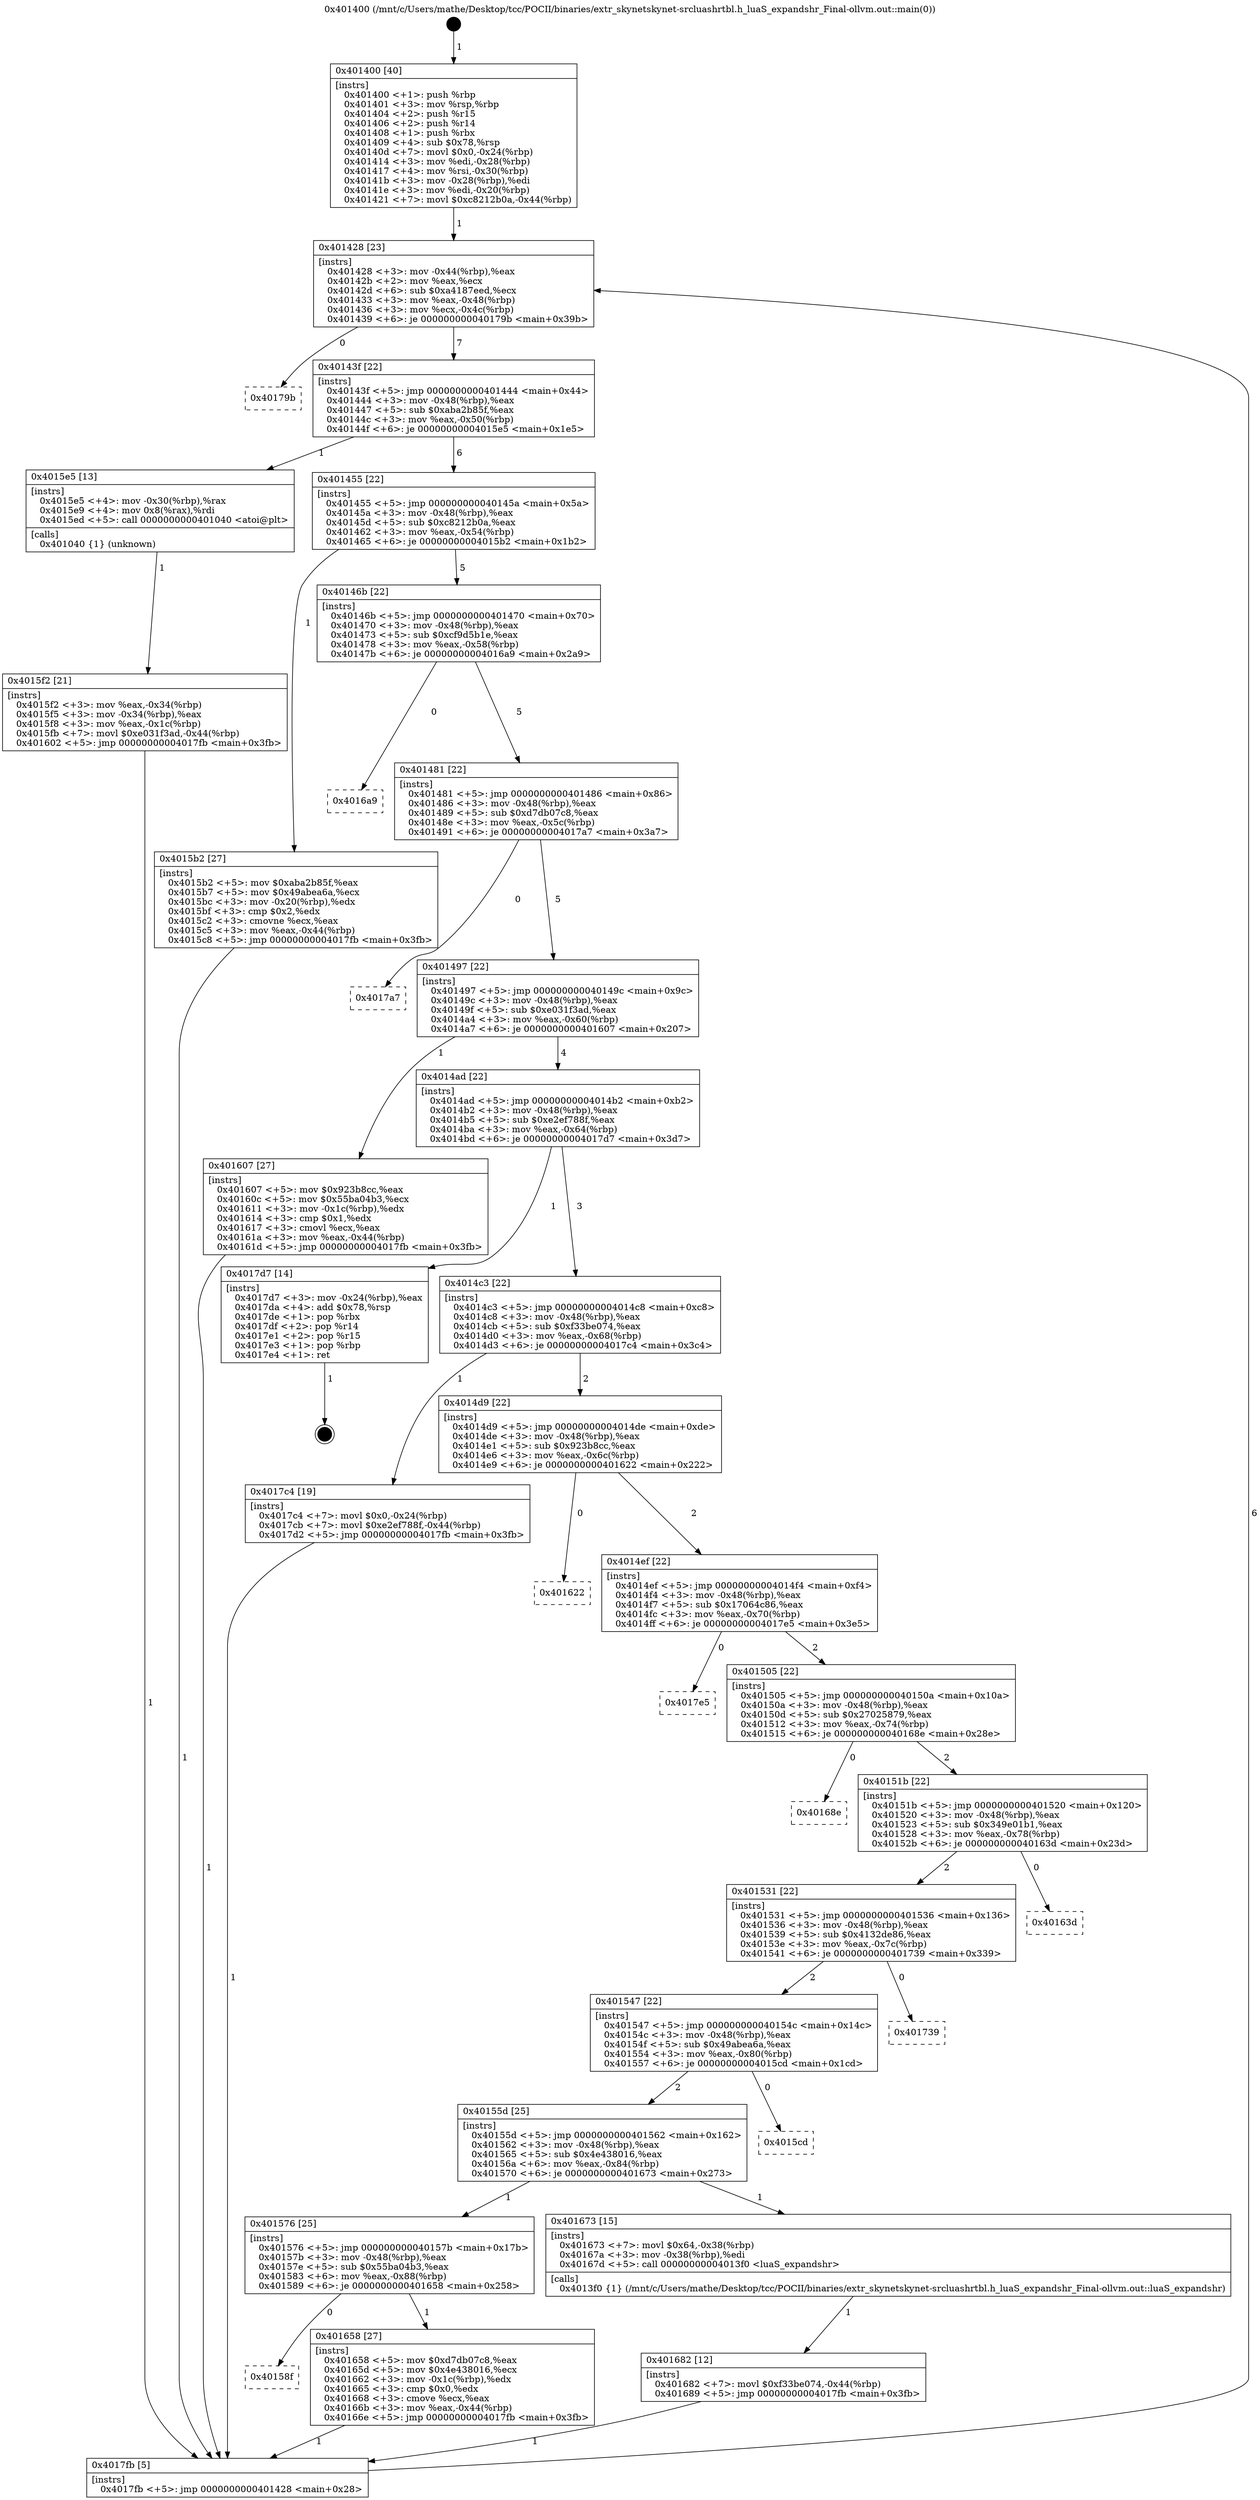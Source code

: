 digraph "0x401400" {
  label = "0x401400 (/mnt/c/Users/mathe/Desktop/tcc/POCII/binaries/extr_skynetskynet-srcluashrtbl.h_luaS_expandshr_Final-ollvm.out::main(0))"
  labelloc = "t"
  node[shape=record]

  Entry [label="",width=0.3,height=0.3,shape=circle,fillcolor=black,style=filled]
  "0x401428" [label="{
     0x401428 [23]\l
     | [instrs]\l
     &nbsp;&nbsp;0x401428 \<+3\>: mov -0x44(%rbp),%eax\l
     &nbsp;&nbsp;0x40142b \<+2\>: mov %eax,%ecx\l
     &nbsp;&nbsp;0x40142d \<+6\>: sub $0xa4187eed,%ecx\l
     &nbsp;&nbsp;0x401433 \<+3\>: mov %eax,-0x48(%rbp)\l
     &nbsp;&nbsp;0x401436 \<+3\>: mov %ecx,-0x4c(%rbp)\l
     &nbsp;&nbsp;0x401439 \<+6\>: je 000000000040179b \<main+0x39b\>\l
  }"]
  "0x40179b" [label="{
     0x40179b\l
  }", style=dashed]
  "0x40143f" [label="{
     0x40143f [22]\l
     | [instrs]\l
     &nbsp;&nbsp;0x40143f \<+5\>: jmp 0000000000401444 \<main+0x44\>\l
     &nbsp;&nbsp;0x401444 \<+3\>: mov -0x48(%rbp),%eax\l
     &nbsp;&nbsp;0x401447 \<+5\>: sub $0xaba2b85f,%eax\l
     &nbsp;&nbsp;0x40144c \<+3\>: mov %eax,-0x50(%rbp)\l
     &nbsp;&nbsp;0x40144f \<+6\>: je 00000000004015e5 \<main+0x1e5\>\l
  }"]
  Exit [label="",width=0.3,height=0.3,shape=circle,fillcolor=black,style=filled,peripheries=2]
  "0x4015e5" [label="{
     0x4015e5 [13]\l
     | [instrs]\l
     &nbsp;&nbsp;0x4015e5 \<+4\>: mov -0x30(%rbp),%rax\l
     &nbsp;&nbsp;0x4015e9 \<+4\>: mov 0x8(%rax),%rdi\l
     &nbsp;&nbsp;0x4015ed \<+5\>: call 0000000000401040 \<atoi@plt\>\l
     | [calls]\l
     &nbsp;&nbsp;0x401040 \{1\} (unknown)\l
  }"]
  "0x401455" [label="{
     0x401455 [22]\l
     | [instrs]\l
     &nbsp;&nbsp;0x401455 \<+5\>: jmp 000000000040145a \<main+0x5a\>\l
     &nbsp;&nbsp;0x40145a \<+3\>: mov -0x48(%rbp),%eax\l
     &nbsp;&nbsp;0x40145d \<+5\>: sub $0xc8212b0a,%eax\l
     &nbsp;&nbsp;0x401462 \<+3\>: mov %eax,-0x54(%rbp)\l
     &nbsp;&nbsp;0x401465 \<+6\>: je 00000000004015b2 \<main+0x1b2\>\l
  }"]
  "0x401682" [label="{
     0x401682 [12]\l
     | [instrs]\l
     &nbsp;&nbsp;0x401682 \<+7\>: movl $0xf33be074,-0x44(%rbp)\l
     &nbsp;&nbsp;0x401689 \<+5\>: jmp 00000000004017fb \<main+0x3fb\>\l
  }"]
  "0x4015b2" [label="{
     0x4015b2 [27]\l
     | [instrs]\l
     &nbsp;&nbsp;0x4015b2 \<+5\>: mov $0xaba2b85f,%eax\l
     &nbsp;&nbsp;0x4015b7 \<+5\>: mov $0x49abea6a,%ecx\l
     &nbsp;&nbsp;0x4015bc \<+3\>: mov -0x20(%rbp),%edx\l
     &nbsp;&nbsp;0x4015bf \<+3\>: cmp $0x2,%edx\l
     &nbsp;&nbsp;0x4015c2 \<+3\>: cmovne %ecx,%eax\l
     &nbsp;&nbsp;0x4015c5 \<+3\>: mov %eax,-0x44(%rbp)\l
     &nbsp;&nbsp;0x4015c8 \<+5\>: jmp 00000000004017fb \<main+0x3fb\>\l
  }"]
  "0x40146b" [label="{
     0x40146b [22]\l
     | [instrs]\l
     &nbsp;&nbsp;0x40146b \<+5\>: jmp 0000000000401470 \<main+0x70\>\l
     &nbsp;&nbsp;0x401470 \<+3\>: mov -0x48(%rbp),%eax\l
     &nbsp;&nbsp;0x401473 \<+5\>: sub $0xcf9d5b1e,%eax\l
     &nbsp;&nbsp;0x401478 \<+3\>: mov %eax,-0x58(%rbp)\l
     &nbsp;&nbsp;0x40147b \<+6\>: je 00000000004016a9 \<main+0x2a9\>\l
  }"]
  "0x4017fb" [label="{
     0x4017fb [5]\l
     | [instrs]\l
     &nbsp;&nbsp;0x4017fb \<+5\>: jmp 0000000000401428 \<main+0x28\>\l
  }"]
  "0x401400" [label="{
     0x401400 [40]\l
     | [instrs]\l
     &nbsp;&nbsp;0x401400 \<+1\>: push %rbp\l
     &nbsp;&nbsp;0x401401 \<+3\>: mov %rsp,%rbp\l
     &nbsp;&nbsp;0x401404 \<+2\>: push %r15\l
     &nbsp;&nbsp;0x401406 \<+2\>: push %r14\l
     &nbsp;&nbsp;0x401408 \<+1\>: push %rbx\l
     &nbsp;&nbsp;0x401409 \<+4\>: sub $0x78,%rsp\l
     &nbsp;&nbsp;0x40140d \<+7\>: movl $0x0,-0x24(%rbp)\l
     &nbsp;&nbsp;0x401414 \<+3\>: mov %edi,-0x28(%rbp)\l
     &nbsp;&nbsp;0x401417 \<+4\>: mov %rsi,-0x30(%rbp)\l
     &nbsp;&nbsp;0x40141b \<+3\>: mov -0x28(%rbp),%edi\l
     &nbsp;&nbsp;0x40141e \<+3\>: mov %edi,-0x20(%rbp)\l
     &nbsp;&nbsp;0x401421 \<+7\>: movl $0xc8212b0a,-0x44(%rbp)\l
  }"]
  "0x4015f2" [label="{
     0x4015f2 [21]\l
     | [instrs]\l
     &nbsp;&nbsp;0x4015f2 \<+3\>: mov %eax,-0x34(%rbp)\l
     &nbsp;&nbsp;0x4015f5 \<+3\>: mov -0x34(%rbp),%eax\l
     &nbsp;&nbsp;0x4015f8 \<+3\>: mov %eax,-0x1c(%rbp)\l
     &nbsp;&nbsp;0x4015fb \<+7\>: movl $0xe031f3ad,-0x44(%rbp)\l
     &nbsp;&nbsp;0x401602 \<+5\>: jmp 00000000004017fb \<main+0x3fb\>\l
  }"]
  "0x40158f" [label="{
     0x40158f\l
  }", style=dashed]
  "0x4016a9" [label="{
     0x4016a9\l
  }", style=dashed]
  "0x401481" [label="{
     0x401481 [22]\l
     | [instrs]\l
     &nbsp;&nbsp;0x401481 \<+5\>: jmp 0000000000401486 \<main+0x86\>\l
     &nbsp;&nbsp;0x401486 \<+3\>: mov -0x48(%rbp),%eax\l
     &nbsp;&nbsp;0x401489 \<+5\>: sub $0xd7db07c8,%eax\l
     &nbsp;&nbsp;0x40148e \<+3\>: mov %eax,-0x5c(%rbp)\l
     &nbsp;&nbsp;0x401491 \<+6\>: je 00000000004017a7 \<main+0x3a7\>\l
  }"]
  "0x401658" [label="{
     0x401658 [27]\l
     | [instrs]\l
     &nbsp;&nbsp;0x401658 \<+5\>: mov $0xd7db07c8,%eax\l
     &nbsp;&nbsp;0x40165d \<+5\>: mov $0x4e438016,%ecx\l
     &nbsp;&nbsp;0x401662 \<+3\>: mov -0x1c(%rbp),%edx\l
     &nbsp;&nbsp;0x401665 \<+3\>: cmp $0x0,%edx\l
     &nbsp;&nbsp;0x401668 \<+3\>: cmove %ecx,%eax\l
     &nbsp;&nbsp;0x40166b \<+3\>: mov %eax,-0x44(%rbp)\l
     &nbsp;&nbsp;0x40166e \<+5\>: jmp 00000000004017fb \<main+0x3fb\>\l
  }"]
  "0x4017a7" [label="{
     0x4017a7\l
  }", style=dashed]
  "0x401497" [label="{
     0x401497 [22]\l
     | [instrs]\l
     &nbsp;&nbsp;0x401497 \<+5\>: jmp 000000000040149c \<main+0x9c\>\l
     &nbsp;&nbsp;0x40149c \<+3\>: mov -0x48(%rbp),%eax\l
     &nbsp;&nbsp;0x40149f \<+5\>: sub $0xe031f3ad,%eax\l
     &nbsp;&nbsp;0x4014a4 \<+3\>: mov %eax,-0x60(%rbp)\l
     &nbsp;&nbsp;0x4014a7 \<+6\>: je 0000000000401607 \<main+0x207\>\l
  }"]
  "0x401576" [label="{
     0x401576 [25]\l
     | [instrs]\l
     &nbsp;&nbsp;0x401576 \<+5\>: jmp 000000000040157b \<main+0x17b\>\l
     &nbsp;&nbsp;0x40157b \<+3\>: mov -0x48(%rbp),%eax\l
     &nbsp;&nbsp;0x40157e \<+5\>: sub $0x55ba04b3,%eax\l
     &nbsp;&nbsp;0x401583 \<+6\>: mov %eax,-0x88(%rbp)\l
     &nbsp;&nbsp;0x401589 \<+6\>: je 0000000000401658 \<main+0x258\>\l
  }"]
  "0x401607" [label="{
     0x401607 [27]\l
     | [instrs]\l
     &nbsp;&nbsp;0x401607 \<+5\>: mov $0x923b8cc,%eax\l
     &nbsp;&nbsp;0x40160c \<+5\>: mov $0x55ba04b3,%ecx\l
     &nbsp;&nbsp;0x401611 \<+3\>: mov -0x1c(%rbp),%edx\l
     &nbsp;&nbsp;0x401614 \<+3\>: cmp $0x1,%edx\l
     &nbsp;&nbsp;0x401617 \<+3\>: cmovl %ecx,%eax\l
     &nbsp;&nbsp;0x40161a \<+3\>: mov %eax,-0x44(%rbp)\l
     &nbsp;&nbsp;0x40161d \<+5\>: jmp 00000000004017fb \<main+0x3fb\>\l
  }"]
  "0x4014ad" [label="{
     0x4014ad [22]\l
     | [instrs]\l
     &nbsp;&nbsp;0x4014ad \<+5\>: jmp 00000000004014b2 \<main+0xb2\>\l
     &nbsp;&nbsp;0x4014b2 \<+3\>: mov -0x48(%rbp),%eax\l
     &nbsp;&nbsp;0x4014b5 \<+5\>: sub $0xe2ef788f,%eax\l
     &nbsp;&nbsp;0x4014ba \<+3\>: mov %eax,-0x64(%rbp)\l
     &nbsp;&nbsp;0x4014bd \<+6\>: je 00000000004017d7 \<main+0x3d7\>\l
  }"]
  "0x401673" [label="{
     0x401673 [15]\l
     | [instrs]\l
     &nbsp;&nbsp;0x401673 \<+7\>: movl $0x64,-0x38(%rbp)\l
     &nbsp;&nbsp;0x40167a \<+3\>: mov -0x38(%rbp),%edi\l
     &nbsp;&nbsp;0x40167d \<+5\>: call 00000000004013f0 \<luaS_expandshr\>\l
     | [calls]\l
     &nbsp;&nbsp;0x4013f0 \{1\} (/mnt/c/Users/mathe/Desktop/tcc/POCII/binaries/extr_skynetskynet-srcluashrtbl.h_luaS_expandshr_Final-ollvm.out::luaS_expandshr)\l
  }"]
  "0x4017d7" [label="{
     0x4017d7 [14]\l
     | [instrs]\l
     &nbsp;&nbsp;0x4017d7 \<+3\>: mov -0x24(%rbp),%eax\l
     &nbsp;&nbsp;0x4017da \<+4\>: add $0x78,%rsp\l
     &nbsp;&nbsp;0x4017de \<+1\>: pop %rbx\l
     &nbsp;&nbsp;0x4017df \<+2\>: pop %r14\l
     &nbsp;&nbsp;0x4017e1 \<+2\>: pop %r15\l
     &nbsp;&nbsp;0x4017e3 \<+1\>: pop %rbp\l
     &nbsp;&nbsp;0x4017e4 \<+1\>: ret\l
  }"]
  "0x4014c3" [label="{
     0x4014c3 [22]\l
     | [instrs]\l
     &nbsp;&nbsp;0x4014c3 \<+5\>: jmp 00000000004014c8 \<main+0xc8\>\l
     &nbsp;&nbsp;0x4014c8 \<+3\>: mov -0x48(%rbp),%eax\l
     &nbsp;&nbsp;0x4014cb \<+5\>: sub $0xf33be074,%eax\l
     &nbsp;&nbsp;0x4014d0 \<+3\>: mov %eax,-0x68(%rbp)\l
     &nbsp;&nbsp;0x4014d3 \<+6\>: je 00000000004017c4 \<main+0x3c4\>\l
  }"]
  "0x40155d" [label="{
     0x40155d [25]\l
     | [instrs]\l
     &nbsp;&nbsp;0x40155d \<+5\>: jmp 0000000000401562 \<main+0x162\>\l
     &nbsp;&nbsp;0x401562 \<+3\>: mov -0x48(%rbp),%eax\l
     &nbsp;&nbsp;0x401565 \<+5\>: sub $0x4e438016,%eax\l
     &nbsp;&nbsp;0x40156a \<+6\>: mov %eax,-0x84(%rbp)\l
     &nbsp;&nbsp;0x401570 \<+6\>: je 0000000000401673 \<main+0x273\>\l
  }"]
  "0x4017c4" [label="{
     0x4017c4 [19]\l
     | [instrs]\l
     &nbsp;&nbsp;0x4017c4 \<+7\>: movl $0x0,-0x24(%rbp)\l
     &nbsp;&nbsp;0x4017cb \<+7\>: movl $0xe2ef788f,-0x44(%rbp)\l
     &nbsp;&nbsp;0x4017d2 \<+5\>: jmp 00000000004017fb \<main+0x3fb\>\l
  }"]
  "0x4014d9" [label="{
     0x4014d9 [22]\l
     | [instrs]\l
     &nbsp;&nbsp;0x4014d9 \<+5\>: jmp 00000000004014de \<main+0xde\>\l
     &nbsp;&nbsp;0x4014de \<+3\>: mov -0x48(%rbp),%eax\l
     &nbsp;&nbsp;0x4014e1 \<+5\>: sub $0x923b8cc,%eax\l
     &nbsp;&nbsp;0x4014e6 \<+3\>: mov %eax,-0x6c(%rbp)\l
     &nbsp;&nbsp;0x4014e9 \<+6\>: je 0000000000401622 \<main+0x222\>\l
  }"]
  "0x4015cd" [label="{
     0x4015cd\l
  }", style=dashed]
  "0x401622" [label="{
     0x401622\l
  }", style=dashed]
  "0x4014ef" [label="{
     0x4014ef [22]\l
     | [instrs]\l
     &nbsp;&nbsp;0x4014ef \<+5\>: jmp 00000000004014f4 \<main+0xf4\>\l
     &nbsp;&nbsp;0x4014f4 \<+3\>: mov -0x48(%rbp),%eax\l
     &nbsp;&nbsp;0x4014f7 \<+5\>: sub $0x17064c86,%eax\l
     &nbsp;&nbsp;0x4014fc \<+3\>: mov %eax,-0x70(%rbp)\l
     &nbsp;&nbsp;0x4014ff \<+6\>: je 00000000004017e5 \<main+0x3e5\>\l
  }"]
  "0x401547" [label="{
     0x401547 [22]\l
     | [instrs]\l
     &nbsp;&nbsp;0x401547 \<+5\>: jmp 000000000040154c \<main+0x14c\>\l
     &nbsp;&nbsp;0x40154c \<+3\>: mov -0x48(%rbp),%eax\l
     &nbsp;&nbsp;0x40154f \<+5\>: sub $0x49abea6a,%eax\l
     &nbsp;&nbsp;0x401554 \<+3\>: mov %eax,-0x80(%rbp)\l
     &nbsp;&nbsp;0x401557 \<+6\>: je 00000000004015cd \<main+0x1cd\>\l
  }"]
  "0x4017e5" [label="{
     0x4017e5\l
  }", style=dashed]
  "0x401505" [label="{
     0x401505 [22]\l
     | [instrs]\l
     &nbsp;&nbsp;0x401505 \<+5\>: jmp 000000000040150a \<main+0x10a\>\l
     &nbsp;&nbsp;0x40150a \<+3\>: mov -0x48(%rbp),%eax\l
     &nbsp;&nbsp;0x40150d \<+5\>: sub $0x27025879,%eax\l
     &nbsp;&nbsp;0x401512 \<+3\>: mov %eax,-0x74(%rbp)\l
     &nbsp;&nbsp;0x401515 \<+6\>: je 000000000040168e \<main+0x28e\>\l
  }"]
  "0x401739" [label="{
     0x401739\l
  }", style=dashed]
  "0x40168e" [label="{
     0x40168e\l
  }", style=dashed]
  "0x40151b" [label="{
     0x40151b [22]\l
     | [instrs]\l
     &nbsp;&nbsp;0x40151b \<+5\>: jmp 0000000000401520 \<main+0x120\>\l
     &nbsp;&nbsp;0x401520 \<+3\>: mov -0x48(%rbp),%eax\l
     &nbsp;&nbsp;0x401523 \<+5\>: sub $0x349e01b1,%eax\l
     &nbsp;&nbsp;0x401528 \<+3\>: mov %eax,-0x78(%rbp)\l
     &nbsp;&nbsp;0x40152b \<+6\>: je 000000000040163d \<main+0x23d\>\l
  }"]
  "0x401531" [label="{
     0x401531 [22]\l
     | [instrs]\l
     &nbsp;&nbsp;0x401531 \<+5\>: jmp 0000000000401536 \<main+0x136\>\l
     &nbsp;&nbsp;0x401536 \<+3\>: mov -0x48(%rbp),%eax\l
     &nbsp;&nbsp;0x401539 \<+5\>: sub $0x4132de86,%eax\l
     &nbsp;&nbsp;0x40153e \<+3\>: mov %eax,-0x7c(%rbp)\l
     &nbsp;&nbsp;0x401541 \<+6\>: je 0000000000401739 \<main+0x339\>\l
  }"]
  "0x40163d" [label="{
     0x40163d\l
  }", style=dashed]
  Entry -> "0x401400" [label=" 1"]
  "0x401428" -> "0x40179b" [label=" 0"]
  "0x401428" -> "0x40143f" [label=" 7"]
  "0x4017d7" -> Exit [label=" 1"]
  "0x40143f" -> "0x4015e5" [label=" 1"]
  "0x40143f" -> "0x401455" [label=" 6"]
  "0x4017c4" -> "0x4017fb" [label=" 1"]
  "0x401455" -> "0x4015b2" [label=" 1"]
  "0x401455" -> "0x40146b" [label=" 5"]
  "0x4015b2" -> "0x4017fb" [label=" 1"]
  "0x401400" -> "0x401428" [label=" 1"]
  "0x4017fb" -> "0x401428" [label=" 6"]
  "0x4015e5" -> "0x4015f2" [label=" 1"]
  "0x4015f2" -> "0x4017fb" [label=" 1"]
  "0x401682" -> "0x4017fb" [label=" 1"]
  "0x40146b" -> "0x4016a9" [label=" 0"]
  "0x40146b" -> "0x401481" [label=" 5"]
  "0x401673" -> "0x401682" [label=" 1"]
  "0x401481" -> "0x4017a7" [label=" 0"]
  "0x401481" -> "0x401497" [label=" 5"]
  "0x401658" -> "0x4017fb" [label=" 1"]
  "0x401497" -> "0x401607" [label=" 1"]
  "0x401497" -> "0x4014ad" [label=" 4"]
  "0x401607" -> "0x4017fb" [label=" 1"]
  "0x401576" -> "0x401658" [label=" 1"]
  "0x4014ad" -> "0x4017d7" [label=" 1"]
  "0x4014ad" -> "0x4014c3" [label=" 3"]
  "0x401576" -> "0x40158f" [label=" 0"]
  "0x4014c3" -> "0x4017c4" [label=" 1"]
  "0x4014c3" -> "0x4014d9" [label=" 2"]
  "0x40155d" -> "0x401673" [label=" 1"]
  "0x4014d9" -> "0x401622" [label=" 0"]
  "0x4014d9" -> "0x4014ef" [label=" 2"]
  "0x40155d" -> "0x401576" [label=" 1"]
  "0x4014ef" -> "0x4017e5" [label=" 0"]
  "0x4014ef" -> "0x401505" [label=" 2"]
  "0x401547" -> "0x4015cd" [label=" 0"]
  "0x401505" -> "0x40168e" [label=" 0"]
  "0x401505" -> "0x40151b" [label=" 2"]
  "0x401547" -> "0x40155d" [label=" 2"]
  "0x40151b" -> "0x40163d" [label=" 0"]
  "0x40151b" -> "0x401531" [label=" 2"]
  "0x401531" -> "0x401547" [label=" 2"]
  "0x401531" -> "0x401739" [label=" 0"]
}
